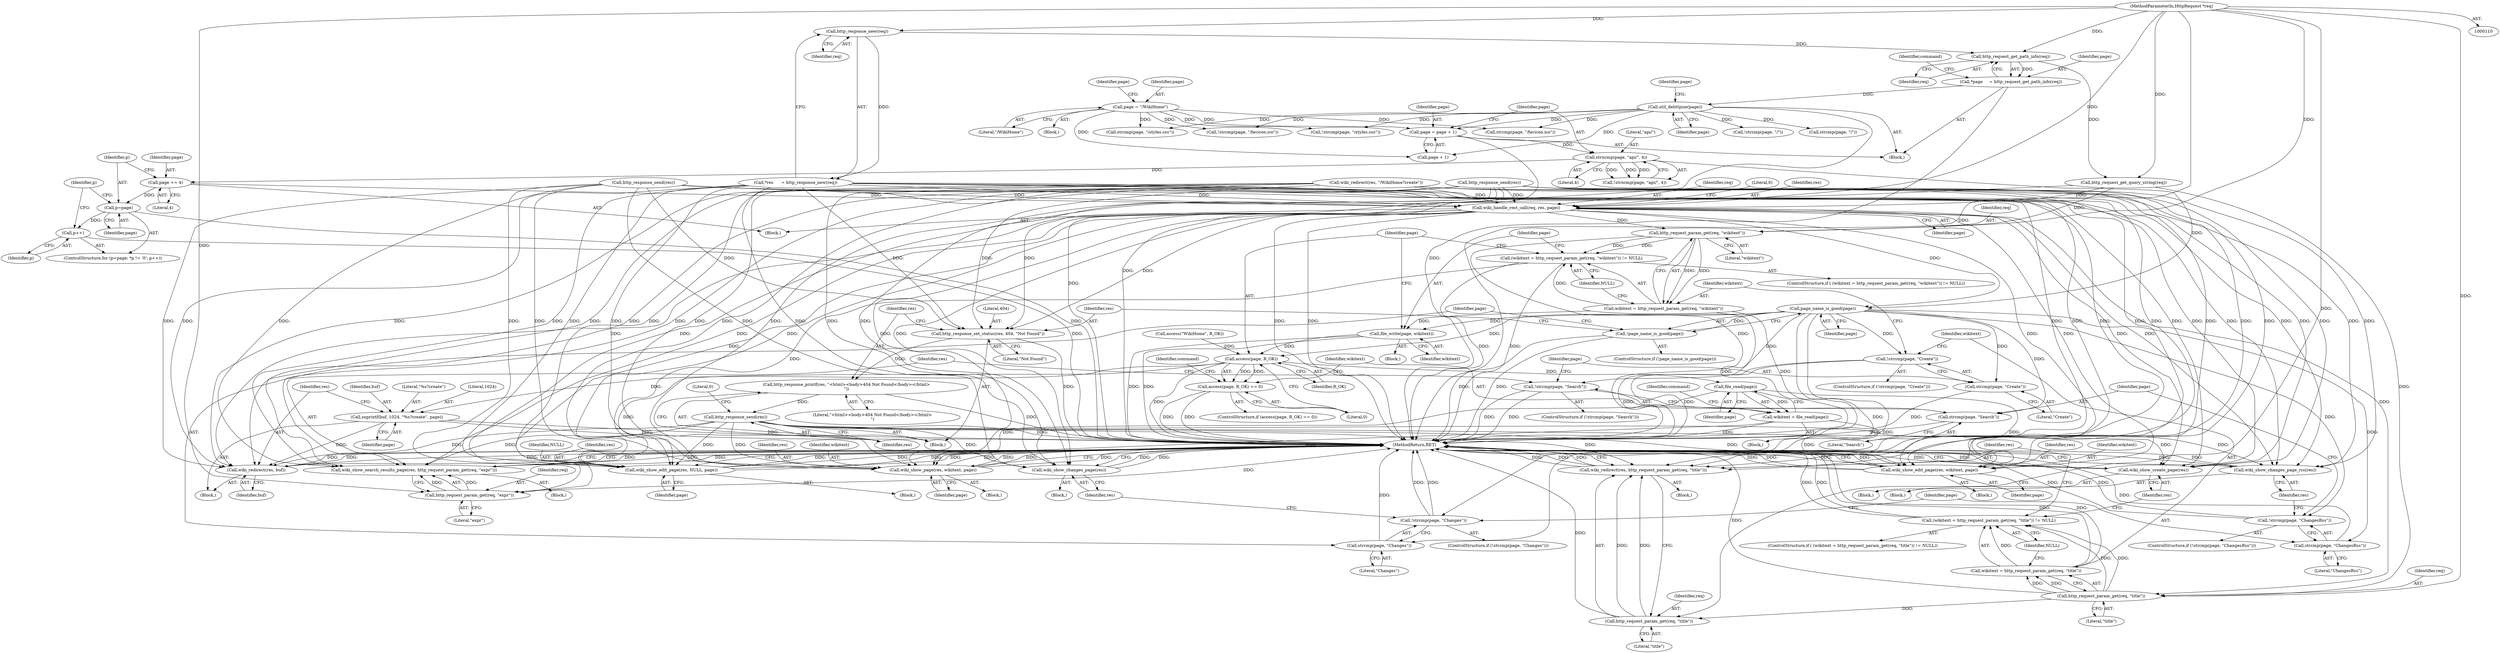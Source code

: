 digraph "0_didiwiki_5e5c796617e1712905dc5462b94bd5e6c08d15ea@pointer" {
"1000199" [label="(Call,page += 4)"];
"1000193" [label="(Call,strncmp(page, \"api/\", 4))"];
"1000186" [label="(Call,page = page + 1)"];
"1000149" [label="(Call,page = \"/WikiHome\")"];
"1000132" [label="(Call,util_dehttpize(page))"];
"1000119" [label="(Call,*page     = http_request_get_path_info(req))"];
"1000121" [label="(Call,http_request_get_path_info(req))"];
"1000116" [label="(Call,http_response_new(req))"];
"1000111" [label="(MethodParameterIn,HttpRequest *req)"];
"1000203" [label="(Call,p=page)"];
"1000210" [label="(Call,p++)"];
"1000223" [label="(Call,wiki_handle_rest_call(req, res, page))"];
"1000231" [label="(Call,page_name_is_good(page))"];
"1000230" [label="(Call,!page_name_is_good(page))"];
"1000246" [label="(Call,!strcmp(page, \"Changes\"))"];
"1000247" [label="(Call,strcmp(page, \"Changes\"))"];
"1000255" [label="(Call,!strcmp(page, \"ChangesRss\"))"];
"1000256" [label="(Call,strcmp(page, \"ChangesRss\"))"];
"1000264" [label="(Call,!strcmp(page, \"Search\"))"];
"1000265" [label="(Call,strcmp(page, \"Search\"))"];
"1000276" [label="(Call,!strcmp(page, \"Create\"))"];
"1000277" [label="(Call,strcmp(page, \"Create\"))"];
"1000310" [label="(Call,file_write(page, wikitext))"];
"1000315" [label="(Call,access(page, R_OK))"];
"1000314" [label="(Call,access(page, R_OK) == 0)"];
"1000322" [label="(Call,file_read(page))"];
"1000320" [label="(Call,wikitext = file_read(page))"];
"1000330" [label="(Call,wiki_show_edit_page(res, wikitext, page))"];
"1000336" [label="(Call,wiki_show_page(res, wikitext, page))"];
"1000348" [label="(Call,wiki_show_edit_page(res, NULL, page))"];
"1000355" [label="(Call,snprintf(buf, 1024, \"%s?create\", page))"];
"1000360" [label="(Call,wiki_redirect(res, buf))"];
"1000234" [label="(Call,http_response_set_status(res, 404, \"Not Found\"))"];
"1000238" [label="(Call,http_response_printf(res, \"<html><body>404 Not Found</body></html>\n\"))"];
"1000241" [label="(Call,http_response_send(res))"];
"1000251" [label="(Call,wiki_show_changes_page(res))"];
"1000260" [label="(Call,wiki_show_changes_page_rss(res))"];
"1000269" [label="(Call,wiki_show_search_results_page(res, http_request_param_get(req, \"expr\")))"];
"1000290" [label="(Call,wiki_redirect(res, http_request_param_get(req, \"title\")))"];
"1000297" [label="(Call,wiki_show_create_page(res))"];
"1000271" [label="(Call,http_request_param_get(req, \"expr\"))"];
"1000285" [label="(Call,http_request_param_get(req, \"title\"))"];
"1000282" [label="(Call,(wikitext = http_request_param_get(req, \"title\")) != NULL)"];
"1000283" [label="(Call,wikitext = http_request_param_get(req, \"title\"))"];
"1000292" [label="(Call,http_request_param_get(req, \"title\"))"];
"1000305" [label="(Call,http_request_param_get(req, \"wikitext\"))"];
"1000302" [label="(Call,(wikitext = http_request_param_get(req, \"wikitext\")) != NULL)"];
"1000303" [label="(Call,wikitext = http_request_param_get(req, \"wikitext\"))"];
"1000281" [label="(ControlStructure,if ( (wikitext = http_request_param_get(req, \"title\")) != NULL))"];
"1000321" [label="(Identifier,wikitext)"];
"1000273" [label="(Literal,\"expr\")"];
"1000188" [label="(Call,page + 1)"];
"1000312" [label="(Identifier,wikitext)"];
"1000240" [label="(Literal,\"<html><body>404 Not Found</body></html>\n\")"];
"1000116" [label="(Call,http_response_new(req))"];
"1000192" [label="(Call,!strncmp(page, \"api/\", 4))"];
"1000303" [label="(Call,wikitext = http_request_param_get(req, \"wikitext\"))"];
"1000266" [label="(Identifier,page)"];
"1000205" [label="(Identifier,page)"];
"1000199" [label="(Call,page += 4)"];
"1000347" [label="(Block,)"];
"1000310" [label="(Call,file_write(page, wikitext))"];
"1000194" [label="(Identifier,page)"];
"1000186" [label="(Call,page = page + 1)"];
"1000125" [label="(Identifier,command)"];
"1000285" [label="(Call,http_request_param_get(req, \"title\"))"];
"1000235" [label="(Identifier,res)"];
"1000291" [label="(Identifier,res)"];
"1000257" [label="(Identifier,page)"];
"1000327" [label="(Identifier,command)"];
"1000302" [label="(Call,(wikitext = http_request_param_get(req, \"wikitext\")) != NULL)"];
"1000231" [label="(Call,page_name_is_good(page))"];
"1000208" [label="(Identifier,p)"];
"1000133" [label="(Identifier,page)"];
"1000119" [label="(Call,*page     = http_request_get_path_info(req))"];
"1000270" [label="(Identifier,res)"];
"1000202" [label="(ControlStructure,for (p=page; *p != '\0'; p++))"];
"1000309" [label="(Block,)"];
"1000363" [label="(MethodReturn,RET)"];
"1000350" [label="(Identifier,NULL)"];
"1000287" [label="(Literal,\"title\")"];
"1000271" [label="(Call,http_request_param_get(req, \"expr\"))"];
"1000290" [label="(Call,wiki_redirect(res, http_request_param_get(req, \"title\")))"];
"1000311" [label="(Identifier,page)"];
"1000211" [label="(Identifier,p)"];
"1000256" [label="(Call,strcmp(page, \"ChangesRss\"))"];
"1000230" [label="(Call,!page_name_is_good(page))"];
"1000250" [label="(Block,)"];
"1000232" [label="(Identifier,page)"];
"1000132" [label="(Call,util_dehttpize(page))"];
"1000356" [label="(Identifier,buf)"];
"1000304" [label="(Identifier,wikitext)"];
"1000314" [label="(Call,access(page, R_OK) == 0)"];
"1000355" [label="(Call,snprintf(buf, 1024, \"%s?create\", page))"];
"1000293" [label="(Identifier,req)"];
"1000258" [label="(Literal,\"ChangesRss\")"];
"1000292" [label="(Call,http_request_param_get(req, \"title\"))"];
"1000282" [label="(Call,(wikitext = http_request_param_get(req, \"title\")) != NULL)"];
"1000269" [label="(Call,wiki_show_search_results_page(res, http_request_param_get(req, \"expr\")))"];
"1000263" [label="(ControlStructure,if (!strcmp(page, \"Search\")))"];
"1000331" [label="(Identifier,res)"];
"1000323" [label="(Identifier,page)"];
"1000241" [label="(Call,http_response_send(res))"];
"1000151" [label="(Literal,\"/WikiHome\")"];
"1000239" [label="(Identifier,res)"];
"1000121" [label="(Call,http_request_get_path_info(req))"];
"1000255" [label="(Call,!strcmp(page, \"ChangesRss\"))"];
"1000335" [label="(Block,)"];
"1000333" [label="(Identifier,page)"];
"1000359" [label="(Identifier,page)"];
"1000286" [label="(Identifier,req)"];
"1000200" [label="(Identifier,page)"];
"1000320" [label="(Call,wikitext = file_read(page))"];
"1000318" [label="(Literal,0)"];
"1000246" [label="(Call,!strcmp(page, \"Changes\"))"];
"1000316" [label="(Identifier,page)"];
"1000348" [label="(Call,wiki_show_edit_page(res, NULL, page))"];
"1000289" [label="(Block,)"];
"1000223" [label="(Call,wiki_handle_rest_call(req, res, page))"];
"1000322" [label="(Call,file_read(page))"];
"1000249" [label="(Literal,\"Changes\")"];
"1000137" [label="(Identifier,page)"];
"1000117" [label="(Identifier,req)"];
"1000276" [label="(Call,!strcmp(page, \"Create\"))"];
"1000111" [label="(MethodParameterIn,HttpRequest *req)"];
"1000135" [label="(Call,!strcmp(page, \"/\"))"];
"1000204" [label="(Identifier,p)"];
"1000294" [label="(Literal,\"title\")"];
"1000165" [label="(Call,http_response_send(res))"];
"1000308" [label="(Identifier,NULL)"];
"1000171" [label="(Call,strcmp(page, \"/favicon.ico\"))"];
"1000267" [label="(Literal,\"Search\")"];
"1000361" [label="(Identifier,res)"];
"1000288" [label="(Identifier,NULL)"];
"1000317" [label="(Identifier,R_OK)"];
"1000284" [label="(Identifier,wikitext)"];
"1000149" [label="(Call,page = \"/WikiHome\")"];
"1000242" [label="(Identifier,res)"];
"1000244" [label="(Literal,0)"];
"1000233" [label="(Block,)"];
"1000306" [label="(Identifier,req)"];
"1000238" [label="(Call,http_response_printf(res, \"<html><body>404 Not Found</body></html>\n\"))"];
"1000349" [label="(Identifier,res)"];
"1000248" [label="(Identifier,page)"];
"1000112" [label="(Block,)"];
"1000170" [label="(Call,!strcmp(page, \"/favicon.ico\"))"];
"1000254" [label="(ControlStructure,if (!strcmp(page, \"ChangesRss\")))"];
"1000301" [label="(ControlStructure,if ( (wikitext = http_request_param_get(req, \"wikitext\")) != NULL))"];
"1000353" [label="(Block,)"];
"1000193" [label="(Call,strncmp(page, \"api/\", 4))"];
"1000114" [label="(Call,*res      = http_response_new(req))"];
"1000272" [label="(Identifier,req)"];
"1000142" [label="(Call,access(\"WikiHome\", R_OK))"];
"1000261" [label="(Identifier,res)"];
"1000329" [label="(Block,)"];
"1000251" [label="(Call,wiki_show_changes_page(res))"];
"1000298" [label="(Identifier,res)"];
"1000226" [label="(Identifier,page)"];
"1000360" [label="(Call,wiki_redirect(res, buf))"];
"1000330" [label="(Call,wiki_show_edit_page(res, wikitext, page))"];
"1000283" [label="(Call,wikitext = http_request_param_get(req, \"title\"))"];
"1000203" [label="(Call,p=page)"];
"1000210" [label="(Call,p++)"];
"1000236" [label="(Literal,404)"];
"1000264" [label="(Call,!strcmp(page, \"Search\"))"];
"1000278" [label="(Identifier,page)"];
"1000120" [label="(Identifier,page)"];
"1000139" [label="(Block,)"];
"1000150" [label="(Identifier,page)"];
"1000122" [label="(Identifier,req)"];
"1000305" [label="(Call,http_request_param_get(req, \"wikitext\"))"];
"1000201" [label="(Literal,4)"];
"1000319" [label="(Block,)"];
"1000268" [label="(Block,)"];
"1000296" [label="(Block,)"];
"1000265" [label="(Call,strcmp(page, \"Search\"))"];
"1000357" [label="(Literal,1024)"];
"1000307" [label="(Literal,\"wikitext\")"];
"1000245" [label="(ControlStructure,if (!strcmp(page, \"Changes\")))"];
"1000153" [label="(Call,!strcmp(page, \"/styles.css\"))"];
"1000197" [label="(Block,)"];
"1000313" [label="(ControlStructure,if (access(page, R_OK) == 0))"];
"1000234" [label="(Call,http_response_set_status(res, 404, \"Not Found\"))"];
"1000358" [label="(Literal,\"%s?create\")"];
"1000337" [label="(Identifier,res)"];
"1000136" [label="(Call,strcmp(page, \"/\"))"];
"1000155" [label="(Identifier,page)"];
"1000252" [label="(Identifier,res)"];
"1000187" [label="(Identifier,page)"];
"1000126" [label="(Call,http_request_get_query_string(req))"];
"1000345" [label="(Identifier,command)"];
"1000315" [label="(Call,access(page, R_OK))"];
"1000229" [label="(ControlStructure,if (!page_name_is_good(page)))"];
"1000228" [label="(Literal,0)"];
"1000336" [label="(Call,wiki_show_page(res, wikitext, page))"];
"1000196" [label="(Literal,4)"];
"1000237" [label="(Literal,\"Not Found\")"];
"1000225" [label="(Identifier,res)"];
"1000195" [label="(Literal,\"api/\")"];
"1000275" [label="(ControlStructure,if (!strcmp(page, \"Create\")))"];
"1000351" [label="(Identifier,page)"];
"1000247" [label="(Call,strcmp(page, \"Changes\"))"];
"1000259" [label="(Block,)"];
"1000362" [label="(Identifier,buf)"];
"1000182" [label="(Call,http_response_send(res))"];
"1000224" [label="(Identifier,req)"];
"1000279" [label="(Literal,\"Create\")"];
"1000332" [label="(Identifier,wikitext)"];
"1000297" [label="(Call,wiki_show_create_page(res))"];
"1000339" [label="(Identifier,page)"];
"1000338" [label="(Identifier,wikitext)"];
"1000146" [label="(Call,wiki_redirect(res, \"/WikiHome?create\"))"];
"1000260" [label="(Call,wiki_show_changes_page_rss(res))"];
"1000154" [label="(Call,strcmp(page, \"/styles.css\"))"];
"1000277" [label="(Call,strcmp(page, \"Create\"))"];
"1000199" -> "1000197"  [label="AST: "];
"1000199" -> "1000201"  [label="CFG: "];
"1000200" -> "1000199"  [label="AST: "];
"1000201" -> "1000199"  [label="AST: "];
"1000204" -> "1000199"  [label="CFG: "];
"1000193" -> "1000199"  [label="DDG: "];
"1000199" -> "1000203"  [label="DDG: "];
"1000199" -> "1000223"  [label="DDG: "];
"1000193" -> "1000192"  [label="AST: "];
"1000193" -> "1000196"  [label="CFG: "];
"1000194" -> "1000193"  [label="AST: "];
"1000195" -> "1000193"  [label="AST: "];
"1000196" -> "1000193"  [label="AST: "];
"1000192" -> "1000193"  [label="CFG: "];
"1000193" -> "1000192"  [label="DDG: "];
"1000193" -> "1000192"  [label="DDG: "];
"1000193" -> "1000192"  [label="DDG: "];
"1000186" -> "1000193"  [label="DDG: "];
"1000193" -> "1000231"  [label="DDG: "];
"1000186" -> "1000112"  [label="AST: "];
"1000186" -> "1000188"  [label="CFG: "];
"1000187" -> "1000186"  [label="AST: "];
"1000188" -> "1000186"  [label="AST: "];
"1000194" -> "1000186"  [label="CFG: "];
"1000186" -> "1000363"  [label="DDG: "];
"1000149" -> "1000186"  [label="DDG: "];
"1000132" -> "1000186"  [label="DDG: "];
"1000149" -> "1000139"  [label="AST: "];
"1000149" -> "1000151"  [label="CFG: "];
"1000150" -> "1000149"  [label="AST: "];
"1000151" -> "1000149"  [label="AST: "];
"1000155" -> "1000149"  [label="CFG: "];
"1000149" -> "1000153"  [label="DDG: "];
"1000149" -> "1000154"  [label="DDG: "];
"1000149" -> "1000170"  [label="DDG: "];
"1000149" -> "1000171"  [label="DDG: "];
"1000149" -> "1000188"  [label="DDG: "];
"1000132" -> "1000112"  [label="AST: "];
"1000132" -> "1000133"  [label="CFG: "];
"1000133" -> "1000132"  [label="AST: "];
"1000137" -> "1000132"  [label="CFG: "];
"1000132" -> "1000363"  [label="DDG: "];
"1000119" -> "1000132"  [label="DDG: "];
"1000132" -> "1000135"  [label="DDG: "];
"1000132" -> "1000136"  [label="DDG: "];
"1000132" -> "1000153"  [label="DDG: "];
"1000132" -> "1000154"  [label="DDG: "];
"1000132" -> "1000170"  [label="DDG: "];
"1000132" -> "1000171"  [label="DDG: "];
"1000132" -> "1000188"  [label="DDG: "];
"1000119" -> "1000112"  [label="AST: "];
"1000119" -> "1000121"  [label="CFG: "];
"1000120" -> "1000119"  [label="AST: "];
"1000121" -> "1000119"  [label="AST: "];
"1000125" -> "1000119"  [label="CFG: "];
"1000119" -> "1000363"  [label="DDG: "];
"1000121" -> "1000119"  [label="DDG: "];
"1000121" -> "1000122"  [label="CFG: "];
"1000122" -> "1000121"  [label="AST: "];
"1000116" -> "1000121"  [label="DDG: "];
"1000111" -> "1000121"  [label="DDG: "];
"1000121" -> "1000126"  [label="DDG: "];
"1000116" -> "1000114"  [label="AST: "];
"1000116" -> "1000117"  [label="CFG: "];
"1000117" -> "1000116"  [label="AST: "];
"1000114" -> "1000116"  [label="CFG: "];
"1000116" -> "1000114"  [label="DDG: "];
"1000111" -> "1000116"  [label="DDG: "];
"1000111" -> "1000110"  [label="AST: "];
"1000111" -> "1000363"  [label="DDG: "];
"1000111" -> "1000126"  [label="DDG: "];
"1000111" -> "1000223"  [label="DDG: "];
"1000111" -> "1000271"  [label="DDG: "];
"1000111" -> "1000285"  [label="DDG: "];
"1000111" -> "1000292"  [label="DDG: "];
"1000111" -> "1000305"  [label="DDG: "];
"1000203" -> "1000202"  [label="AST: "];
"1000203" -> "1000205"  [label="CFG: "];
"1000204" -> "1000203"  [label="AST: "];
"1000205" -> "1000203"  [label="AST: "];
"1000208" -> "1000203"  [label="CFG: "];
"1000203" -> "1000363"  [label="DDG: "];
"1000203" -> "1000210"  [label="DDG: "];
"1000210" -> "1000202"  [label="AST: "];
"1000210" -> "1000211"  [label="CFG: "];
"1000211" -> "1000210"  [label="AST: "];
"1000208" -> "1000210"  [label="CFG: "];
"1000210" -> "1000363"  [label="DDG: "];
"1000223" -> "1000197"  [label="AST: "];
"1000223" -> "1000226"  [label="CFG: "];
"1000224" -> "1000223"  [label="AST: "];
"1000225" -> "1000223"  [label="AST: "];
"1000226" -> "1000223"  [label="AST: "];
"1000228" -> "1000223"  [label="CFG: "];
"1000223" -> "1000363"  [label="DDG: "];
"1000223" -> "1000363"  [label="DDG: "];
"1000126" -> "1000223"  [label="DDG: "];
"1000165" -> "1000223"  [label="DDG: "];
"1000114" -> "1000223"  [label="DDG: "];
"1000146" -> "1000223"  [label="DDG: "];
"1000182" -> "1000223"  [label="DDG: "];
"1000223" -> "1000231"  [label="DDG: "];
"1000223" -> "1000234"  [label="DDG: "];
"1000223" -> "1000251"  [label="DDG: "];
"1000223" -> "1000260"  [label="DDG: "];
"1000223" -> "1000269"  [label="DDG: "];
"1000223" -> "1000271"  [label="DDG: "];
"1000223" -> "1000285"  [label="DDG: "];
"1000223" -> "1000290"  [label="DDG: "];
"1000223" -> "1000297"  [label="DDG: "];
"1000223" -> "1000305"  [label="DDG: "];
"1000223" -> "1000330"  [label="DDG: "];
"1000223" -> "1000336"  [label="DDG: "];
"1000223" -> "1000348"  [label="DDG: "];
"1000223" -> "1000360"  [label="DDG: "];
"1000231" -> "1000230"  [label="AST: "];
"1000231" -> "1000232"  [label="CFG: "];
"1000232" -> "1000231"  [label="AST: "];
"1000230" -> "1000231"  [label="CFG: "];
"1000231" -> "1000230"  [label="DDG: "];
"1000231" -> "1000246"  [label="DDG: "];
"1000231" -> "1000247"  [label="DDG: "];
"1000231" -> "1000255"  [label="DDG: "];
"1000231" -> "1000256"  [label="DDG: "];
"1000231" -> "1000264"  [label="DDG: "];
"1000231" -> "1000265"  [label="DDG: "];
"1000231" -> "1000276"  [label="DDG: "];
"1000231" -> "1000277"  [label="DDG: "];
"1000231" -> "1000310"  [label="DDG: "];
"1000231" -> "1000315"  [label="DDG: "];
"1000230" -> "1000229"  [label="AST: "];
"1000235" -> "1000230"  [label="CFG: "];
"1000248" -> "1000230"  [label="CFG: "];
"1000230" -> "1000363"  [label="DDG: "];
"1000230" -> "1000363"  [label="DDG: "];
"1000246" -> "1000245"  [label="AST: "];
"1000246" -> "1000247"  [label="CFG: "];
"1000247" -> "1000246"  [label="AST: "];
"1000252" -> "1000246"  [label="CFG: "];
"1000257" -> "1000246"  [label="CFG: "];
"1000246" -> "1000363"  [label="DDG: "];
"1000246" -> "1000363"  [label="DDG: "];
"1000247" -> "1000249"  [label="CFG: "];
"1000248" -> "1000247"  [label="AST: "];
"1000249" -> "1000247"  [label="AST: "];
"1000247" -> "1000363"  [label="DDG: "];
"1000255" -> "1000254"  [label="AST: "];
"1000255" -> "1000256"  [label="CFG: "];
"1000256" -> "1000255"  [label="AST: "];
"1000261" -> "1000255"  [label="CFG: "];
"1000266" -> "1000255"  [label="CFG: "];
"1000255" -> "1000363"  [label="DDG: "];
"1000255" -> "1000363"  [label="DDG: "];
"1000256" -> "1000258"  [label="CFG: "];
"1000257" -> "1000256"  [label="AST: "];
"1000258" -> "1000256"  [label="AST: "];
"1000256" -> "1000363"  [label="DDG: "];
"1000264" -> "1000263"  [label="AST: "];
"1000264" -> "1000265"  [label="CFG: "];
"1000265" -> "1000264"  [label="AST: "];
"1000270" -> "1000264"  [label="CFG: "];
"1000278" -> "1000264"  [label="CFG: "];
"1000264" -> "1000363"  [label="DDG: "];
"1000264" -> "1000363"  [label="DDG: "];
"1000265" -> "1000267"  [label="CFG: "];
"1000266" -> "1000265"  [label="AST: "];
"1000267" -> "1000265"  [label="AST: "];
"1000265" -> "1000363"  [label="DDG: "];
"1000276" -> "1000275"  [label="AST: "];
"1000276" -> "1000277"  [label="CFG: "];
"1000277" -> "1000276"  [label="AST: "];
"1000284" -> "1000276"  [label="CFG: "];
"1000304" -> "1000276"  [label="CFG: "];
"1000276" -> "1000363"  [label="DDG: "];
"1000276" -> "1000363"  [label="DDG: "];
"1000277" -> "1000279"  [label="CFG: "];
"1000278" -> "1000277"  [label="AST: "];
"1000279" -> "1000277"  [label="AST: "];
"1000277" -> "1000363"  [label="DDG: "];
"1000310" -> "1000309"  [label="AST: "];
"1000310" -> "1000312"  [label="CFG: "];
"1000311" -> "1000310"  [label="AST: "];
"1000312" -> "1000310"  [label="AST: "];
"1000316" -> "1000310"  [label="CFG: "];
"1000310" -> "1000363"  [label="DDG: "];
"1000310" -> "1000363"  [label="DDG: "];
"1000303" -> "1000310"  [label="DDG: "];
"1000310" -> "1000315"  [label="DDG: "];
"1000315" -> "1000314"  [label="AST: "];
"1000315" -> "1000317"  [label="CFG: "];
"1000316" -> "1000315"  [label="AST: "];
"1000317" -> "1000315"  [label="AST: "];
"1000318" -> "1000315"  [label="CFG: "];
"1000315" -> "1000363"  [label="DDG: "];
"1000315" -> "1000314"  [label="DDG: "];
"1000315" -> "1000314"  [label="DDG: "];
"1000142" -> "1000315"  [label="DDG: "];
"1000315" -> "1000322"  [label="DDG: "];
"1000315" -> "1000348"  [label="DDG: "];
"1000315" -> "1000355"  [label="DDG: "];
"1000314" -> "1000313"  [label="AST: "];
"1000314" -> "1000318"  [label="CFG: "];
"1000318" -> "1000314"  [label="AST: "];
"1000321" -> "1000314"  [label="CFG: "];
"1000345" -> "1000314"  [label="CFG: "];
"1000314" -> "1000363"  [label="DDG: "];
"1000314" -> "1000363"  [label="DDG: "];
"1000322" -> "1000320"  [label="AST: "];
"1000322" -> "1000323"  [label="CFG: "];
"1000323" -> "1000322"  [label="AST: "];
"1000320" -> "1000322"  [label="CFG: "];
"1000322" -> "1000320"  [label="DDG: "];
"1000322" -> "1000330"  [label="DDG: "];
"1000322" -> "1000336"  [label="DDG: "];
"1000320" -> "1000319"  [label="AST: "];
"1000321" -> "1000320"  [label="AST: "];
"1000327" -> "1000320"  [label="CFG: "];
"1000320" -> "1000363"  [label="DDG: "];
"1000320" -> "1000330"  [label="DDG: "];
"1000320" -> "1000336"  [label="DDG: "];
"1000330" -> "1000329"  [label="AST: "];
"1000330" -> "1000333"  [label="CFG: "];
"1000331" -> "1000330"  [label="AST: "];
"1000332" -> "1000330"  [label="AST: "];
"1000333" -> "1000330"  [label="AST: "];
"1000363" -> "1000330"  [label="CFG: "];
"1000330" -> "1000363"  [label="DDG: "];
"1000330" -> "1000363"  [label="DDG: "];
"1000330" -> "1000363"  [label="DDG: "];
"1000330" -> "1000363"  [label="DDG: "];
"1000165" -> "1000330"  [label="DDG: "];
"1000114" -> "1000330"  [label="DDG: "];
"1000241" -> "1000330"  [label="DDG: "];
"1000146" -> "1000330"  [label="DDG: "];
"1000182" -> "1000330"  [label="DDG: "];
"1000336" -> "1000335"  [label="AST: "];
"1000336" -> "1000339"  [label="CFG: "];
"1000337" -> "1000336"  [label="AST: "];
"1000338" -> "1000336"  [label="AST: "];
"1000339" -> "1000336"  [label="AST: "];
"1000363" -> "1000336"  [label="CFG: "];
"1000336" -> "1000363"  [label="DDG: "];
"1000336" -> "1000363"  [label="DDG: "];
"1000336" -> "1000363"  [label="DDG: "];
"1000336" -> "1000363"  [label="DDG: "];
"1000165" -> "1000336"  [label="DDG: "];
"1000114" -> "1000336"  [label="DDG: "];
"1000241" -> "1000336"  [label="DDG: "];
"1000146" -> "1000336"  [label="DDG: "];
"1000182" -> "1000336"  [label="DDG: "];
"1000348" -> "1000347"  [label="AST: "];
"1000348" -> "1000351"  [label="CFG: "];
"1000349" -> "1000348"  [label="AST: "];
"1000350" -> "1000348"  [label="AST: "];
"1000351" -> "1000348"  [label="AST: "];
"1000363" -> "1000348"  [label="CFG: "];
"1000348" -> "1000363"  [label="DDG: "];
"1000348" -> "1000363"  [label="DDG: "];
"1000348" -> "1000363"  [label="DDG: "];
"1000348" -> "1000363"  [label="DDG: "];
"1000165" -> "1000348"  [label="DDG: "];
"1000114" -> "1000348"  [label="DDG: "];
"1000241" -> "1000348"  [label="DDG: "];
"1000146" -> "1000348"  [label="DDG: "];
"1000182" -> "1000348"  [label="DDG: "];
"1000302" -> "1000348"  [label="DDG: "];
"1000355" -> "1000353"  [label="AST: "];
"1000355" -> "1000359"  [label="CFG: "];
"1000356" -> "1000355"  [label="AST: "];
"1000357" -> "1000355"  [label="AST: "];
"1000358" -> "1000355"  [label="AST: "];
"1000359" -> "1000355"  [label="AST: "];
"1000361" -> "1000355"  [label="CFG: "];
"1000355" -> "1000363"  [label="DDG: "];
"1000355" -> "1000363"  [label="DDG: "];
"1000355" -> "1000360"  [label="DDG: "];
"1000360" -> "1000353"  [label="AST: "];
"1000360" -> "1000362"  [label="CFG: "];
"1000361" -> "1000360"  [label="AST: "];
"1000362" -> "1000360"  [label="AST: "];
"1000363" -> "1000360"  [label="CFG: "];
"1000360" -> "1000363"  [label="DDG: "];
"1000360" -> "1000363"  [label="DDG: "];
"1000360" -> "1000363"  [label="DDG: "];
"1000165" -> "1000360"  [label="DDG: "];
"1000114" -> "1000360"  [label="DDG: "];
"1000241" -> "1000360"  [label="DDG: "];
"1000146" -> "1000360"  [label="DDG: "];
"1000182" -> "1000360"  [label="DDG: "];
"1000234" -> "1000233"  [label="AST: "];
"1000234" -> "1000237"  [label="CFG: "];
"1000235" -> "1000234"  [label="AST: "];
"1000236" -> "1000234"  [label="AST: "];
"1000237" -> "1000234"  [label="AST: "];
"1000239" -> "1000234"  [label="CFG: "];
"1000234" -> "1000363"  [label="DDG: "];
"1000165" -> "1000234"  [label="DDG: "];
"1000114" -> "1000234"  [label="DDG: "];
"1000146" -> "1000234"  [label="DDG: "];
"1000182" -> "1000234"  [label="DDG: "];
"1000234" -> "1000238"  [label="DDG: "];
"1000238" -> "1000233"  [label="AST: "];
"1000238" -> "1000240"  [label="CFG: "];
"1000239" -> "1000238"  [label="AST: "];
"1000240" -> "1000238"  [label="AST: "];
"1000242" -> "1000238"  [label="CFG: "];
"1000238" -> "1000363"  [label="DDG: "];
"1000238" -> "1000241"  [label="DDG: "];
"1000241" -> "1000233"  [label="AST: "];
"1000241" -> "1000242"  [label="CFG: "];
"1000242" -> "1000241"  [label="AST: "];
"1000244" -> "1000241"  [label="CFG: "];
"1000241" -> "1000363"  [label="DDG: "];
"1000241" -> "1000251"  [label="DDG: "];
"1000241" -> "1000260"  [label="DDG: "];
"1000241" -> "1000269"  [label="DDG: "];
"1000241" -> "1000290"  [label="DDG: "];
"1000241" -> "1000297"  [label="DDG: "];
"1000251" -> "1000250"  [label="AST: "];
"1000251" -> "1000252"  [label="CFG: "];
"1000252" -> "1000251"  [label="AST: "];
"1000363" -> "1000251"  [label="CFG: "];
"1000251" -> "1000363"  [label="DDG: "];
"1000251" -> "1000363"  [label="DDG: "];
"1000165" -> "1000251"  [label="DDG: "];
"1000114" -> "1000251"  [label="DDG: "];
"1000146" -> "1000251"  [label="DDG: "];
"1000182" -> "1000251"  [label="DDG: "];
"1000260" -> "1000259"  [label="AST: "];
"1000260" -> "1000261"  [label="CFG: "];
"1000261" -> "1000260"  [label="AST: "];
"1000363" -> "1000260"  [label="CFG: "];
"1000260" -> "1000363"  [label="DDG: "];
"1000260" -> "1000363"  [label="DDG: "];
"1000165" -> "1000260"  [label="DDG: "];
"1000114" -> "1000260"  [label="DDG: "];
"1000146" -> "1000260"  [label="DDG: "];
"1000182" -> "1000260"  [label="DDG: "];
"1000269" -> "1000268"  [label="AST: "];
"1000269" -> "1000271"  [label="CFG: "];
"1000270" -> "1000269"  [label="AST: "];
"1000271" -> "1000269"  [label="AST: "];
"1000363" -> "1000269"  [label="CFG: "];
"1000269" -> "1000363"  [label="DDG: "];
"1000269" -> "1000363"  [label="DDG: "];
"1000269" -> "1000363"  [label="DDG: "];
"1000165" -> "1000269"  [label="DDG: "];
"1000114" -> "1000269"  [label="DDG: "];
"1000146" -> "1000269"  [label="DDG: "];
"1000182" -> "1000269"  [label="DDG: "];
"1000271" -> "1000269"  [label="DDG: "];
"1000271" -> "1000269"  [label="DDG: "];
"1000290" -> "1000289"  [label="AST: "];
"1000290" -> "1000292"  [label="CFG: "];
"1000291" -> "1000290"  [label="AST: "];
"1000292" -> "1000290"  [label="AST: "];
"1000363" -> "1000290"  [label="CFG: "];
"1000290" -> "1000363"  [label="DDG: "];
"1000290" -> "1000363"  [label="DDG: "];
"1000290" -> "1000363"  [label="DDG: "];
"1000165" -> "1000290"  [label="DDG: "];
"1000114" -> "1000290"  [label="DDG: "];
"1000146" -> "1000290"  [label="DDG: "];
"1000182" -> "1000290"  [label="DDG: "];
"1000292" -> "1000290"  [label="DDG: "];
"1000292" -> "1000290"  [label="DDG: "];
"1000297" -> "1000296"  [label="AST: "];
"1000297" -> "1000298"  [label="CFG: "];
"1000298" -> "1000297"  [label="AST: "];
"1000363" -> "1000297"  [label="CFG: "];
"1000297" -> "1000363"  [label="DDG: "];
"1000297" -> "1000363"  [label="DDG: "];
"1000165" -> "1000297"  [label="DDG: "];
"1000114" -> "1000297"  [label="DDG: "];
"1000146" -> "1000297"  [label="DDG: "];
"1000182" -> "1000297"  [label="DDG: "];
"1000271" -> "1000273"  [label="CFG: "];
"1000272" -> "1000271"  [label="AST: "];
"1000273" -> "1000271"  [label="AST: "];
"1000271" -> "1000363"  [label="DDG: "];
"1000126" -> "1000271"  [label="DDG: "];
"1000285" -> "1000283"  [label="AST: "];
"1000285" -> "1000287"  [label="CFG: "];
"1000286" -> "1000285"  [label="AST: "];
"1000287" -> "1000285"  [label="AST: "];
"1000283" -> "1000285"  [label="CFG: "];
"1000285" -> "1000363"  [label="DDG: "];
"1000285" -> "1000282"  [label="DDG: "];
"1000285" -> "1000282"  [label="DDG: "];
"1000285" -> "1000283"  [label="DDG: "];
"1000285" -> "1000283"  [label="DDG: "];
"1000126" -> "1000285"  [label="DDG: "];
"1000285" -> "1000292"  [label="DDG: "];
"1000282" -> "1000281"  [label="AST: "];
"1000282" -> "1000288"  [label="CFG: "];
"1000283" -> "1000282"  [label="AST: "];
"1000288" -> "1000282"  [label="AST: "];
"1000291" -> "1000282"  [label="CFG: "];
"1000298" -> "1000282"  [label="CFG: "];
"1000282" -> "1000363"  [label="DDG: "];
"1000282" -> "1000363"  [label="DDG: "];
"1000283" -> "1000282"  [label="DDG: "];
"1000284" -> "1000283"  [label="AST: "];
"1000288" -> "1000283"  [label="CFG: "];
"1000283" -> "1000363"  [label="DDG: "];
"1000283" -> "1000363"  [label="DDG: "];
"1000292" -> "1000294"  [label="CFG: "];
"1000293" -> "1000292"  [label="AST: "];
"1000294" -> "1000292"  [label="AST: "];
"1000292" -> "1000363"  [label="DDG: "];
"1000305" -> "1000303"  [label="AST: "];
"1000305" -> "1000307"  [label="CFG: "];
"1000306" -> "1000305"  [label="AST: "];
"1000307" -> "1000305"  [label="AST: "];
"1000303" -> "1000305"  [label="CFG: "];
"1000305" -> "1000363"  [label="DDG: "];
"1000305" -> "1000302"  [label="DDG: "];
"1000305" -> "1000302"  [label="DDG: "];
"1000305" -> "1000303"  [label="DDG: "];
"1000305" -> "1000303"  [label="DDG: "];
"1000126" -> "1000305"  [label="DDG: "];
"1000302" -> "1000301"  [label="AST: "];
"1000302" -> "1000308"  [label="CFG: "];
"1000303" -> "1000302"  [label="AST: "];
"1000308" -> "1000302"  [label="AST: "];
"1000311" -> "1000302"  [label="CFG: "];
"1000316" -> "1000302"  [label="CFG: "];
"1000302" -> "1000363"  [label="DDG: "];
"1000302" -> "1000363"  [label="DDG: "];
"1000303" -> "1000302"  [label="DDG: "];
"1000304" -> "1000303"  [label="AST: "];
"1000308" -> "1000303"  [label="CFG: "];
"1000303" -> "1000363"  [label="DDG: "];
"1000303" -> "1000363"  [label="DDG: "];
}
